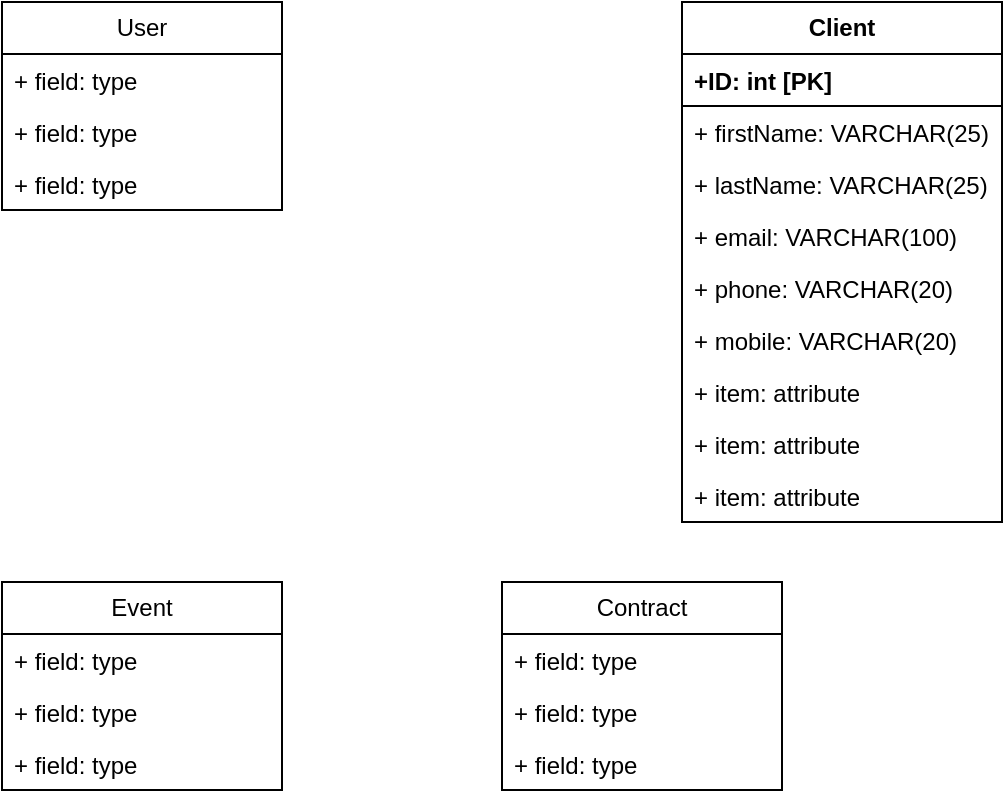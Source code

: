 <mxfile version="21.2.3" type="github">
  <diagram name="Page-1" id="6t6DQ0OUldDoNnTvGt4f">
    <mxGraphModel dx="605" dy="378" grid="1" gridSize="10" guides="1" tooltips="1" connect="1" arrows="1" fold="1" page="1" pageScale="1" pageWidth="1169" pageHeight="827" math="0" shadow="0">
      <root>
        <mxCell id="0" />
        <mxCell id="1" parent="0" />
        <mxCell id="f86Wxawm-MH9tVfb5Czo-1" value="User" style="swimlane;fontStyle=0;childLayout=stackLayout;horizontal=1;startSize=26;fillColor=none;horizontalStack=0;resizeParent=1;resizeParentMax=0;resizeLast=0;collapsible=1;marginBottom=0;whiteSpace=wrap;html=1;" vertex="1" parent="1">
          <mxGeometry x="100" y="60" width="140" height="104" as="geometry" />
        </mxCell>
        <mxCell id="f86Wxawm-MH9tVfb5Czo-2" value="+ field: type" style="text;strokeColor=none;fillColor=none;align=left;verticalAlign=top;spacingLeft=4;spacingRight=4;overflow=hidden;rotatable=0;points=[[0,0.5],[1,0.5]];portConstraint=eastwest;whiteSpace=wrap;html=1;" vertex="1" parent="f86Wxawm-MH9tVfb5Czo-1">
          <mxGeometry y="26" width="140" height="26" as="geometry" />
        </mxCell>
        <mxCell id="f86Wxawm-MH9tVfb5Czo-3" value="+ field: type" style="text;strokeColor=none;fillColor=none;align=left;verticalAlign=top;spacingLeft=4;spacingRight=4;overflow=hidden;rotatable=0;points=[[0,0.5],[1,0.5]];portConstraint=eastwest;whiteSpace=wrap;html=1;" vertex="1" parent="f86Wxawm-MH9tVfb5Czo-1">
          <mxGeometry y="52" width="140" height="26" as="geometry" />
        </mxCell>
        <mxCell id="f86Wxawm-MH9tVfb5Czo-4" value="+ field: type" style="text;strokeColor=none;fillColor=none;align=left;verticalAlign=top;spacingLeft=4;spacingRight=4;overflow=hidden;rotatable=0;points=[[0,0.5],[1,0.5]];portConstraint=eastwest;whiteSpace=wrap;html=1;" vertex="1" parent="f86Wxawm-MH9tVfb5Czo-1">
          <mxGeometry y="78" width="140" height="26" as="geometry" />
        </mxCell>
        <mxCell id="f86Wxawm-MH9tVfb5Czo-5" value="Event" style="swimlane;fontStyle=0;childLayout=stackLayout;horizontal=1;startSize=26;fillColor=none;horizontalStack=0;resizeParent=1;resizeParentMax=0;resizeLast=0;collapsible=1;marginBottom=0;whiteSpace=wrap;html=1;" vertex="1" parent="1">
          <mxGeometry x="100" y="350" width="140" height="104" as="geometry" />
        </mxCell>
        <mxCell id="f86Wxawm-MH9tVfb5Czo-6" value="+ field: type" style="text;strokeColor=none;fillColor=none;align=left;verticalAlign=top;spacingLeft=4;spacingRight=4;overflow=hidden;rotatable=0;points=[[0,0.5],[1,0.5]];portConstraint=eastwest;whiteSpace=wrap;html=1;" vertex="1" parent="f86Wxawm-MH9tVfb5Czo-5">
          <mxGeometry y="26" width="140" height="26" as="geometry" />
        </mxCell>
        <mxCell id="f86Wxawm-MH9tVfb5Czo-7" value="+ field: type" style="text;strokeColor=none;fillColor=none;align=left;verticalAlign=top;spacingLeft=4;spacingRight=4;overflow=hidden;rotatable=0;points=[[0,0.5],[1,0.5]];portConstraint=eastwest;whiteSpace=wrap;html=1;" vertex="1" parent="f86Wxawm-MH9tVfb5Czo-5">
          <mxGeometry y="52" width="140" height="26" as="geometry" />
        </mxCell>
        <mxCell id="f86Wxawm-MH9tVfb5Czo-8" value="+ field: type" style="text;strokeColor=none;fillColor=none;align=left;verticalAlign=top;spacingLeft=4;spacingRight=4;overflow=hidden;rotatable=0;points=[[0,0.5],[1,0.5]];portConstraint=eastwest;whiteSpace=wrap;html=1;" vertex="1" parent="f86Wxawm-MH9tVfb5Czo-5">
          <mxGeometry y="78" width="140" height="26" as="geometry" />
        </mxCell>
        <mxCell id="f86Wxawm-MH9tVfb5Czo-9" value="Contract" style="swimlane;fontStyle=0;childLayout=stackLayout;horizontal=1;startSize=26;fillColor=none;horizontalStack=0;resizeParent=1;resizeParentMax=0;resizeLast=0;collapsible=1;marginBottom=0;whiteSpace=wrap;html=1;" vertex="1" parent="1">
          <mxGeometry x="350" y="350" width="140" height="104" as="geometry" />
        </mxCell>
        <mxCell id="f86Wxawm-MH9tVfb5Czo-10" value="+ field: type" style="text;strokeColor=none;fillColor=none;align=left;verticalAlign=top;spacingLeft=4;spacingRight=4;overflow=hidden;rotatable=0;points=[[0,0.5],[1,0.5]];portConstraint=eastwest;whiteSpace=wrap;html=1;" vertex="1" parent="f86Wxawm-MH9tVfb5Czo-9">
          <mxGeometry y="26" width="140" height="26" as="geometry" />
        </mxCell>
        <mxCell id="f86Wxawm-MH9tVfb5Czo-11" value="+ field: type" style="text;strokeColor=none;fillColor=none;align=left;verticalAlign=top;spacingLeft=4;spacingRight=4;overflow=hidden;rotatable=0;points=[[0,0.5],[1,0.5]];portConstraint=eastwest;whiteSpace=wrap;html=1;" vertex="1" parent="f86Wxawm-MH9tVfb5Czo-9">
          <mxGeometry y="52" width="140" height="26" as="geometry" />
        </mxCell>
        <mxCell id="f86Wxawm-MH9tVfb5Czo-12" value="+ field: type" style="text;strokeColor=none;fillColor=none;align=left;verticalAlign=top;spacingLeft=4;spacingRight=4;overflow=hidden;rotatable=0;points=[[0,0.5],[1,0.5]];portConstraint=eastwest;whiteSpace=wrap;html=1;" vertex="1" parent="f86Wxawm-MH9tVfb5Czo-9">
          <mxGeometry y="78" width="140" height="26" as="geometry" />
        </mxCell>
        <mxCell id="f86Wxawm-MH9tVfb5Czo-13" value="&lt;b&gt;Client&lt;/b&gt;" style="swimlane;fontStyle=0;childLayout=stackLayout;horizontal=1;startSize=26;fillColor=none;horizontalStack=0;resizeParent=1;resizeParentMax=0;resizeLast=0;collapsible=1;marginBottom=0;whiteSpace=wrap;html=1;movable=1;resizable=1;rotatable=1;deletable=1;editable=1;locked=0;connectable=1;" vertex="1" parent="1">
          <mxGeometry x="440" y="60" width="160" height="260" as="geometry">
            <mxRectangle x="460" y="60" width="70" height="30" as="alternateBounds" />
          </mxGeometry>
        </mxCell>
        <mxCell id="f86Wxawm-MH9tVfb5Czo-14" value="&lt;b&gt;+ID: int [PK]&lt;/b&gt;" style="text;strokeColor=default;fillColor=none;align=left;verticalAlign=top;spacingLeft=4;spacingRight=4;overflow=hidden;rotatable=0;points=[[0,0.5],[1,0.5]];portConstraint=eastwest;whiteSpace=wrap;html=1;" vertex="1" parent="f86Wxawm-MH9tVfb5Czo-13">
          <mxGeometry y="26" width="160" height="26" as="geometry" />
        </mxCell>
        <mxCell id="f86Wxawm-MH9tVfb5Czo-15" value="+ firstName: VARCHAR(25)" style="text;strokeColor=none;fillColor=none;align=left;verticalAlign=top;spacingLeft=4;spacingRight=4;overflow=hidden;rotatable=0;points=[[0,0.5],[1,0.5]];portConstraint=eastwest;whiteSpace=wrap;html=1;" vertex="1" parent="f86Wxawm-MH9tVfb5Czo-13">
          <mxGeometry y="52" width="160" height="26" as="geometry" />
        </mxCell>
        <mxCell id="f86Wxawm-MH9tVfb5Czo-16" value="&lt;div&gt;+ lastName: VARCHAR(25)&lt;/div&gt;" style="text;strokeColor=none;fillColor=none;align=left;verticalAlign=top;spacingLeft=4;spacingRight=4;overflow=hidden;rotatable=0;points=[[0,0.5],[1,0.5]];portConstraint=eastwest;whiteSpace=wrap;html=1;" vertex="1" parent="f86Wxawm-MH9tVfb5Czo-13">
          <mxGeometry y="78" width="160" height="26" as="geometry" />
        </mxCell>
        <mxCell id="f86Wxawm-MH9tVfb5Czo-30" value="+ email: VARCHAR(100)" style="text;strokeColor=none;fillColor=none;align=left;verticalAlign=top;spacingLeft=4;spacingRight=4;overflow=hidden;rotatable=0;points=[[0,0.5],[1,0.5]];portConstraint=eastwest;whiteSpace=wrap;html=1;" vertex="1" parent="f86Wxawm-MH9tVfb5Czo-13">
          <mxGeometry y="104" width="160" height="26" as="geometry" />
        </mxCell>
        <mxCell id="f86Wxawm-MH9tVfb5Czo-35" value="+ phone: VARCHAR(20)" style="text;strokeColor=none;fillColor=none;align=left;verticalAlign=top;spacingLeft=4;spacingRight=4;overflow=hidden;rotatable=0;points=[[0,0.5],[1,0.5]];portConstraint=eastwest;whiteSpace=wrap;html=1;" vertex="1" parent="f86Wxawm-MH9tVfb5Czo-13">
          <mxGeometry y="130" width="160" height="26" as="geometry" />
        </mxCell>
        <mxCell id="f86Wxawm-MH9tVfb5Czo-34" value="+ mobile: VARCHAR(20)" style="text;strokeColor=none;fillColor=none;align=left;verticalAlign=top;spacingLeft=4;spacingRight=4;overflow=hidden;rotatable=0;points=[[0,0.5],[1,0.5]];portConstraint=eastwest;whiteSpace=wrap;html=1;" vertex="1" parent="f86Wxawm-MH9tVfb5Czo-13">
          <mxGeometry y="156" width="160" height="26" as="geometry" />
        </mxCell>
        <mxCell id="f86Wxawm-MH9tVfb5Czo-32" value="+ item: attribute" style="text;strokeColor=none;fillColor=none;align=left;verticalAlign=top;spacingLeft=4;spacingRight=4;overflow=hidden;rotatable=0;points=[[0,0.5],[1,0.5]];portConstraint=eastwest;whiteSpace=wrap;html=1;" vertex="1" parent="f86Wxawm-MH9tVfb5Czo-13">
          <mxGeometry y="182" width="160" height="26" as="geometry" />
        </mxCell>
        <mxCell id="f86Wxawm-MH9tVfb5Czo-33" value="+ item: attribute" style="text;strokeColor=none;fillColor=none;align=left;verticalAlign=top;spacingLeft=4;spacingRight=4;overflow=hidden;rotatable=0;points=[[0,0.5],[1,0.5]];portConstraint=eastwest;whiteSpace=wrap;html=1;" vertex="1" parent="f86Wxawm-MH9tVfb5Czo-13">
          <mxGeometry y="208" width="160" height="26" as="geometry" />
        </mxCell>
        <mxCell id="f86Wxawm-MH9tVfb5Czo-31" value="+ item: attribute" style="text;strokeColor=none;fillColor=none;align=left;verticalAlign=top;spacingLeft=4;spacingRight=4;overflow=hidden;rotatable=0;points=[[0,0.5],[1,0.5]];portConstraint=eastwest;whiteSpace=wrap;html=1;" vertex="1" parent="f86Wxawm-MH9tVfb5Czo-13">
          <mxGeometry y="234" width="160" height="26" as="geometry" />
        </mxCell>
      </root>
    </mxGraphModel>
  </diagram>
</mxfile>
